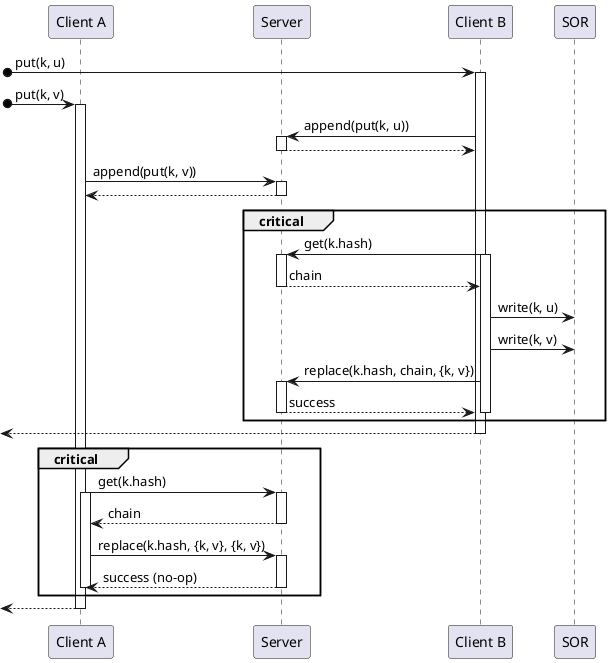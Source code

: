 @startuml

participant "Client A" as A
participant "Server" as S
participant "Client B" as B

participant "SOR" as SOR

[o-> B: put(k, u)
activate B

[o-> A: put(k, v)
activate A

B-> S: append(put(k, u))
activate S
B<--S
deactivate S

A-> S: append(put(k, v))
activate S
A<--S
deactivate S

critical
B-> S: get(k.hash)
activate B
activate S
B<--S: chain
deactivate S

B-> SOR: write(k, u)
B-> SOR: write(k, v)

B-> S: replace(k.hash, chain, {k, v})
activate S
B<--S: success
deactivate S
deactivate B
end
[<--B
deactivate B

critical
A-> S: get(k.hash)
activate A
activate S
A<--S: chain
deactivate S

A-> S: replace(k.hash, {k, v}, {k, v})
activate S
A<--S: success (no-op)
deactivate S
deactivate A
end
[<--A:
deactivate A

@enduml

